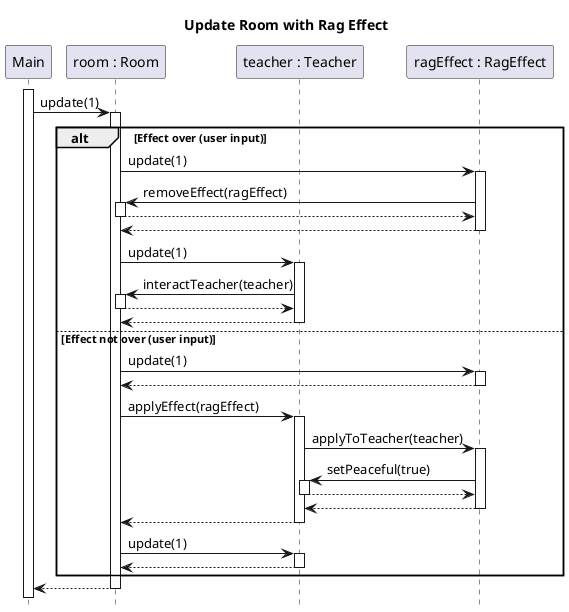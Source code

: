 @startuml room-update-rag-effect
title Update Room with Rag Effect
hide footbox
autoactivate on
skinparam SequenceReferenceBackgroundColor white

participant Main
participant "room : Room" as room
participant "teacher : Teacher" as teacher
participant "ragEffect : RagEffect" as rag

activate Main
Main -> room : update(1)
    alt Effect over (user input)
    room -> rag : update(1)
        rag -> room : removeEffect(ragEffect)
        return
    return
    room -> teacher : update(1)
         teacher -> room : interactTeacher(teacher)
         return
    return
    else Effect not over (user input)
    room -> rag : update(1)
    return
    room -> teacher : applyEffect(ragEffect)
        teacher -> rag : applyToTeacher(teacher)
            rag -> teacher : setPeaceful(true)
            return
        return
    return
    room -> teacher : update(1)
    return

    end

return
@enduml